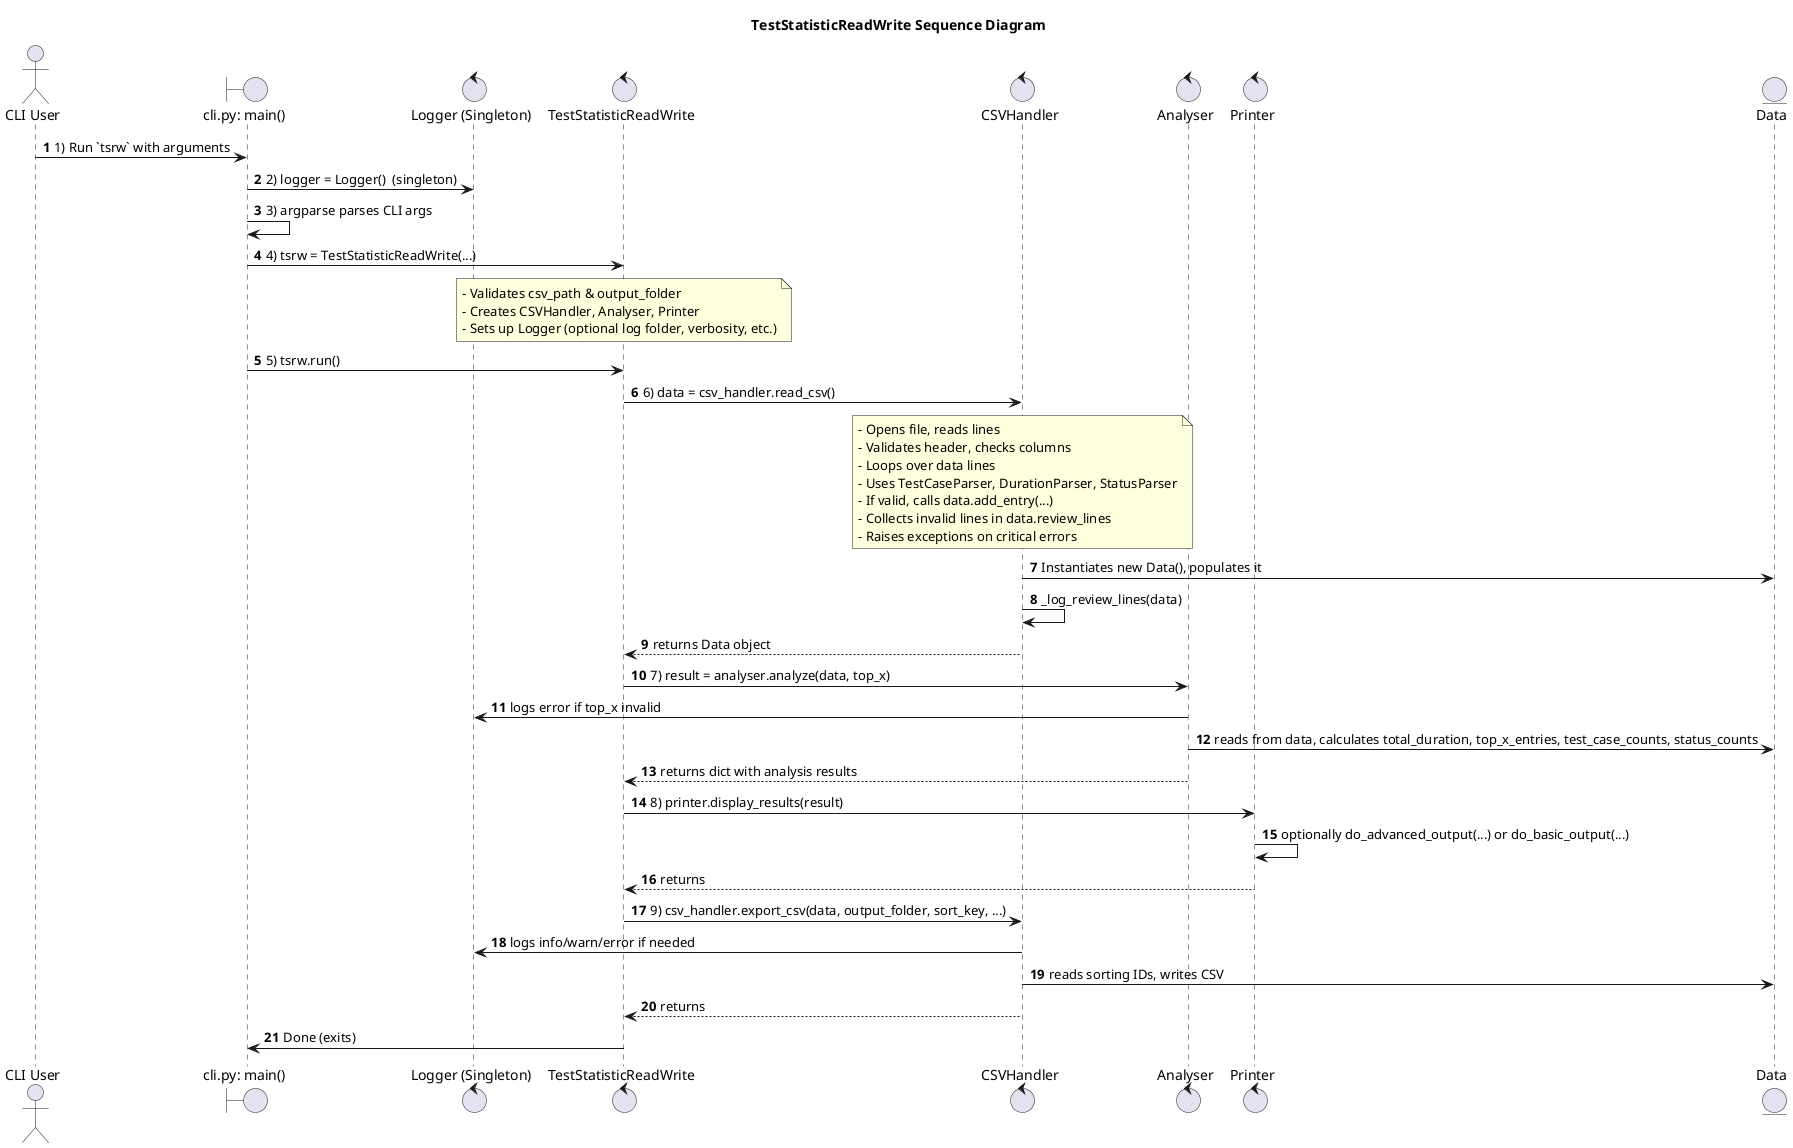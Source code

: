 @startuml TestStatisticReadWrite Sequence Diagram
autonumber
title TestStatisticReadWrite Sequence Diagram

actor user as "CLI User"
boundary cli as "cli.py: main()"
control loggerSingleton as "Logger (Singleton)"
control TSRW as "TestStatisticReadWrite"
control CSVH as "CSVHandler"
control AN as "Analyser"
control PR as "Printer"
entity DA as "Data"

user -> cli: 1) Run `tsrw` with arguments
cli -> loggerSingleton: 2) logger = Logger()  (singleton)
cli -> cli: 3) argparse parses CLI args
cli -> TSRW: 4) tsrw = TestStatisticReadWrite(...)

note over TSRW
   - Validates csv_path & output_folder
   - Creates CSVHandler, Analyser, Printer
   - Sets up Logger (optional log folder, verbosity, etc.)
end note

cli -> TSRW: 5) tsrw.run()

TSRW -> CSVH: 6) data = csv_handler.read_csv()
note over CSVH
   - Opens file, reads lines
   - Validates header, checks columns
   - Loops over data lines
   - Uses TestCaseParser, DurationParser, StatusParser
   - If valid, calls data.add_entry(...)
   - Collects invalid lines in data.review_lines
   - Raises exceptions on critical errors
end note
CSVH -> DA: Instantiates new Data(), populates it
CSVH -> CSVH: _log_review_lines(data)
CSVH --> TSRW: returns Data object

TSRW -> AN: 7) result = analyser.analyze(data, top_x)
AN -> loggerSingleton: logs error if top_x invalid
AN -> DA: reads from data, calculates total_duration, top_x_entries, test_case_counts, status_counts
AN --> TSRW: returns dict with analysis results

TSRW -> PR: 8) printer.display_results(result)
PR -> PR: optionally do_advanced_output(...) or do_basic_output(...)
PR --> TSRW: returns

TSRW -> CSVH: 9) csv_handler.export_csv(data, output_folder, sort_key, ...)
CSVH -> loggerSingleton: logs info/warn/error if needed
CSVH -> DA: reads sorting IDs, writes CSV
CSVH --> TSRW: returns

TSRW -> cli: Done (exits)
@enduml

